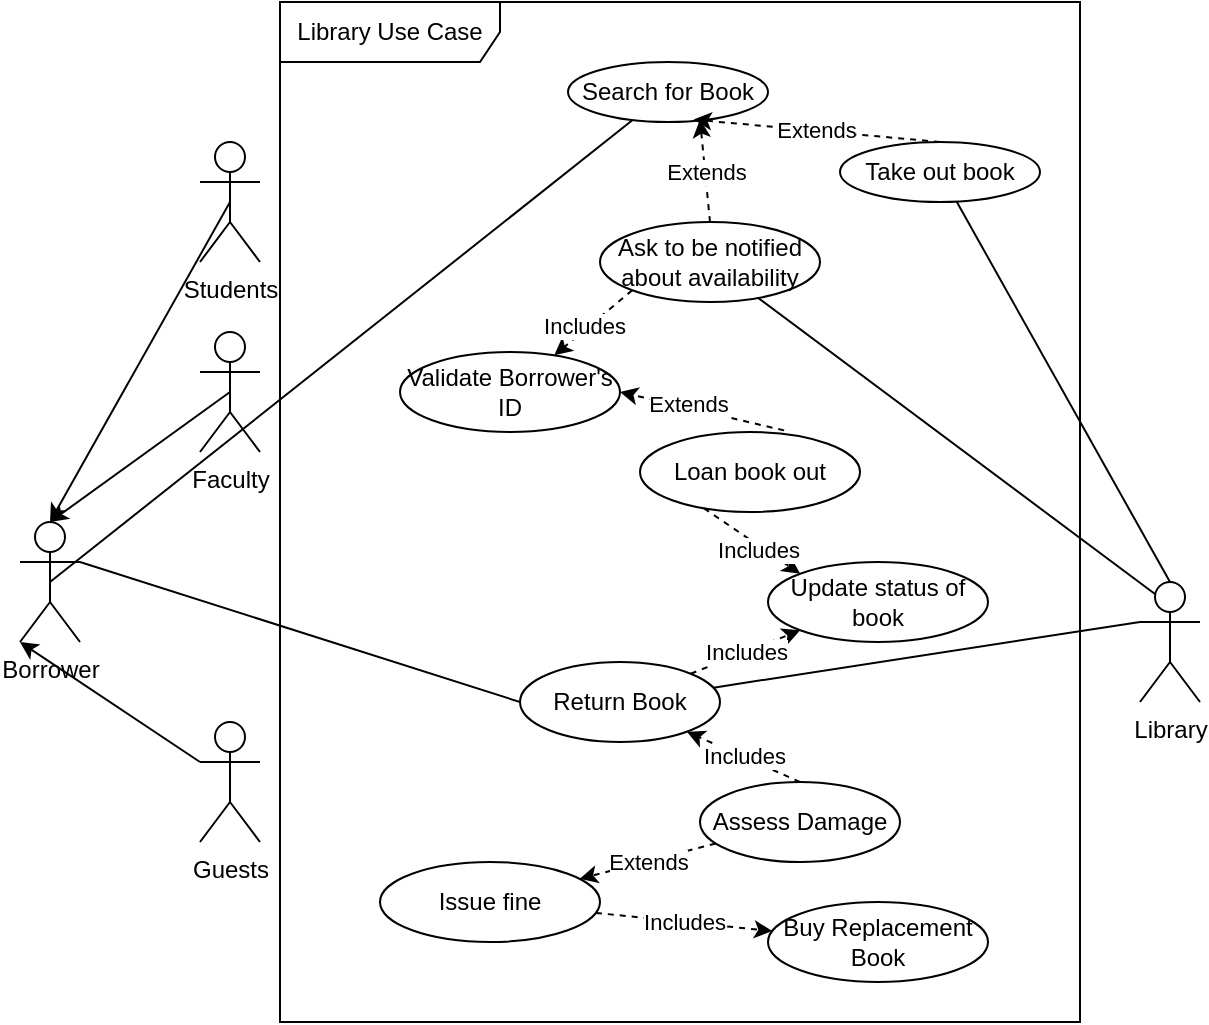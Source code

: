 <mxfile version="15.4.3" type="github">
  <diagram id="CJLYD50c7WR3yUztpVkI" name="Page-1">
    <mxGraphModel dx="1038" dy="1716" grid="1" gridSize="10" guides="1" tooltips="1" connect="1" arrows="1" fold="1" page="1" pageScale="1" pageWidth="827" pageHeight="1169" math="0" shadow="0">
      <root>
        <mxCell id="0" />
        <mxCell id="1" parent="0" />
        <mxCell id="Pf0OEINbJtdyYecqW06F-1" value="Library Use Case" style="shape=umlFrame;whiteSpace=wrap;html=1;width=110;height=30;" vertex="1" parent="1">
          <mxGeometry x="170" y="-20" width="400" height="510" as="geometry" />
        </mxCell>
        <mxCell id="Pf0OEINbJtdyYecqW06F-13" style="edgeStyle=none;rounded=0;orthogonalLoop=1;jettySize=auto;html=1;exitX=0.5;exitY=0.5;exitDx=0;exitDy=0;exitPerimeter=0;endArrow=none;endFill=0;" edge="1" parent="1" source="Pf0OEINbJtdyYecqW06F-2" target="Pf0OEINbJtdyYecqW06F-12">
          <mxGeometry relative="1" as="geometry" />
        </mxCell>
        <mxCell id="Pf0OEINbJtdyYecqW06F-34" style="edgeStyle=none;rounded=0;orthogonalLoop=1;jettySize=auto;html=1;exitX=1;exitY=0.333;exitDx=0;exitDy=0;exitPerimeter=0;entryX=0;entryY=0.5;entryDx=0;entryDy=0;startArrow=none;startFill=0;endArrow=none;endFill=0;" edge="1" parent="1" source="Pf0OEINbJtdyYecqW06F-2" target="Pf0OEINbJtdyYecqW06F-32">
          <mxGeometry relative="1" as="geometry" />
        </mxCell>
        <mxCell id="Pf0OEINbJtdyYecqW06F-2" value="Borrower" style="shape=umlActor;verticalLabelPosition=bottom;verticalAlign=top;html=1;" vertex="1" parent="1">
          <mxGeometry x="40" y="240" width="30" height="60" as="geometry" />
        </mxCell>
        <mxCell id="Pf0OEINbJtdyYecqW06F-8" style="edgeStyle=none;rounded=0;orthogonalLoop=1;jettySize=auto;html=1;exitX=0.5;exitY=0.5;exitDx=0;exitDy=0;exitPerimeter=0;entryX=0.5;entryY=0;entryDx=0;entryDy=0;entryPerimeter=0;" edge="1" parent="1" source="Pf0OEINbJtdyYecqW06F-3" target="Pf0OEINbJtdyYecqW06F-2">
          <mxGeometry relative="1" as="geometry" />
        </mxCell>
        <mxCell id="Pf0OEINbJtdyYecqW06F-3" value="Students" style="shape=umlActor;verticalLabelPosition=bottom;verticalAlign=top;html=1;" vertex="1" parent="1">
          <mxGeometry x="130" y="50" width="30" height="60" as="geometry" />
        </mxCell>
        <mxCell id="Pf0OEINbJtdyYecqW06F-6" style="rounded=0;orthogonalLoop=1;jettySize=auto;html=1;exitX=0;exitY=0.333;exitDx=0;exitDy=0;exitPerimeter=0;entryX=0;entryY=1;entryDx=0;entryDy=0;entryPerimeter=0;" edge="1" parent="1" source="Pf0OEINbJtdyYecqW06F-4" target="Pf0OEINbJtdyYecqW06F-2">
          <mxGeometry relative="1" as="geometry" />
        </mxCell>
        <mxCell id="Pf0OEINbJtdyYecqW06F-4" value="Guests" style="shape=umlActor;verticalLabelPosition=bottom;verticalAlign=top;html=1;" vertex="1" parent="1">
          <mxGeometry x="130" y="340" width="30" height="60" as="geometry" />
        </mxCell>
        <mxCell id="Pf0OEINbJtdyYecqW06F-7" style="edgeStyle=none;rounded=0;orthogonalLoop=1;jettySize=auto;html=1;exitX=0.5;exitY=0.5;exitDx=0;exitDy=0;exitPerimeter=0;entryX=0.5;entryY=0;entryDx=0;entryDy=0;entryPerimeter=0;" edge="1" parent="1" source="Pf0OEINbJtdyYecqW06F-5" target="Pf0OEINbJtdyYecqW06F-2">
          <mxGeometry relative="1" as="geometry">
            <mxPoint x="70" y="250" as="targetPoint" />
          </mxGeometry>
        </mxCell>
        <mxCell id="Pf0OEINbJtdyYecqW06F-5" value="Faculty" style="shape=umlActor;verticalLabelPosition=bottom;verticalAlign=top;html=1;" vertex="1" parent="1">
          <mxGeometry x="130" y="145" width="30" height="60" as="geometry" />
        </mxCell>
        <mxCell id="Pf0OEINbJtdyYecqW06F-12" value="Search for Book" style="ellipse;whiteSpace=wrap;html=1;" vertex="1" parent="1">
          <mxGeometry x="314" y="10" width="100" height="30" as="geometry" />
        </mxCell>
        <mxCell id="Pf0OEINbJtdyYecqW06F-21" style="edgeStyle=none;rounded=0;orthogonalLoop=1;jettySize=auto;html=1;exitX=0.5;exitY=0;exitDx=0;exitDy=0;exitPerimeter=0;endArrow=none;endFill=0;" edge="1" parent="1" source="Pf0OEINbJtdyYecqW06F-14" target="Pf0OEINbJtdyYecqW06F-17">
          <mxGeometry relative="1" as="geometry" />
        </mxCell>
        <mxCell id="Pf0OEINbJtdyYecqW06F-22" style="edgeStyle=none;rounded=0;orthogonalLoop=1;jettySize=auto;html=1;endArrow=none;endFill=0;exitX=0.25;exitY=0.1;exitDx=0;exitDy=0;exitPerimeter=0;" edge="1" parent="1" source="Pf0OEINbJtdyYecqW06F-14" target="Pf0OEINbJtdyYecqW06F-18">
          <mxGeometry relative="1" as="geometry">
            <mxPoint x="600" y="260" as="sourcePoint" />
          </mxGeometry>
        </mxCell>
        <mxCell id="Pf0OEINbJtdyYecqW06F-33" style="edgeStyle=none;rounded=0;orthogonalLoop=1;jettySize=auto;html=1;exitX=0;exitY=0.333;exitDx=0;exitDy=0;exitPerimeter=0;startArrow=none;startFill=0;endArrow=none;endFill=0;" edge="1" parent="1" source="Pf0OEINbJtdyYecqW06F-14" target="Pf0OEINbJtdyYecqW06F-32">
          <mxGeometry relative="1" as="geometry" />
        </mxCell>
        <mxCell id="Pf0OEINbJtdyYecqW06F-14" value="Library" style="shape=umlActor;verticalLabelPosition=bottom;verticalAlign=top;html=1;" vertex="1" parent="1">
          <mxGeometry x="600" y="270" width="30" height="60" as="geometry" />
        </mxCell>
        <mxCell id="Pf0OEINbJtdyYecqW06F-19" value="Extends" style="edgeStyle=none;rounded=0;orthogonalLoop=1;jettySize=auto;html=1;exitX=0.5;exitY=0;exitDx=0;exitDy=0;entryX=0.628;entryY=0.96;entryDx=0;entryDy=0;entryPerimeter=0;dashed=1;" edge="1" parent="1" source="Pf0OEINbJtdyYecqW06F-17" target="Pf0OEINbJtdyYecqW06F-12">
          <mxGeometry relative="1" as="geometry" />
        </mxCell>
        <mxCell id="Pf0OEINbJtdyYecqW06F-17" value="Take out book" style="ellipse;whiteSpace=wrap;html=1;" vertex="1" parent="1">
          <mxGeometry x="450" y="50" width="100" height="30" as="geometry" />
        </mxCell>
        <mxCell id="Pf0OEINbJtdyYecqW06F-20" value="Extends" style="edgeStyle=none;rounded=0;orthogonalLoop=1;jettySize=auto;html=1;exitX=0.5;exitY=0;exitDx=0;exitDy=0;entryX=0.66;entryY=0.96;entryDx=0;entryDy=0;entryPerimeter=0;dashed=1;endArrow=classic;endFill=1;startArrow=none;startFill=0;" edge="1" parent="1" source="Pf0OEINbJtdyYecqW06F-18" target="Pf0OEINbJtdyYecqW06F-12">
          <mxGeometry relative="1" as="geometry" />
        </mxCell>
        <mxCell id="Pf0OEINbJtdyYecqW06F-18" value="Ask to be notified about availability" style="ellipse;whiteSpace=wrap;html=1;" vertex="1" parent="1">
          <mxGeometry x="330" y="90" width="110" height="40" as="geometry" />
        </mxCell>
        <mxCell id="Pf0OEINbJtdyYecqW06F-23" value="Loan book out" style="ellipse;whiteSpace=wrap;html=1;" vertex="1" parent="1">
          <mxGeometry x="350" y="195" width="110" height="40" as="geometry" />
        </mxCell>
        <mxCell id="Pf0OEINbJtdyYecqW06F-25" value="Extends" style="edgeStyle=none;rounded=0;orthogonalLoop=1;jettySize=auto;html=1;exitX=0.655;exitY=-0.02;exitDx=0;exitDy=0;dashed=1;exitPerimeter=0;entryX=1;entryY=0.5;entryDx=0;entryDy=0;" edge="1" parent="1" source="Pf0OEINbJtdyYecqW06F-23" target="Pf0OEINbJtdyYecqW06F-27">
          <mxGeometry x="0.171" y="-2" relative="1" as="geometry">
            <mxPoint x="507.2" y="248.1" as="sourcePoint" />
            <mxPoint x="360.0" y="221.9" as="targetPoint" />
            <mxPoint as="offset" />
          </mxGeometry>
        </mxCell>
        <mxCell id="Pf0OEINbJtdyYecqW06F-27" value="Validate Borrower&#39;s ID" style="ellipse;whiteSpace=wrap;html=1;" vertex="1" parent="1">
          <mxGeometry x="230" y="155" width="110" height="40" as="geometry" />
        </mxCell>
        <mxCell id="Pf0OEINbJtdyYecqW06F-28" value="Includes" style="edgeStyle=none;rounded=0;orthogonalLoop=1;jettySize=auto;html=1;exitX=0;exitY=1;exitDx=0;exitDy=0;dashed=1;" edge="1" parent="1" source="Pf0OEINbJtdyYecqW06F-18" target="Pf0OEINbJtdyYecqW06F-27">
          <mxGeometry x="0.171" y="-2" relative="1" as="geometry">
            <mxPoint x="365.61" y="220.0" as="sourcePoint" />
            <mxPoint x="280.002" y="430.8" as="targetPoint" />
            <mxPoint as="offset" />
          </mxGeometry>
        </mxCell>
        <mxCell id="Pf0OEINbJtdyYecqW06F-30" value="Update status of book" style="ellipse;whiteSpace=wrap;html=1;" vertex="1" parent="1">
          <mxGeometry x="414" y="260" width="110" height="40" as="geometry" />
        </mxCell>
        <mxCell id="Pf0OEINbJtdyYecqW06F-31" value="Includes" style="edgeStyle=none;rounded=0;orthogonalLoop=1;jettySize=auto;html=1;exitX=0.291;exitY=0.955;exitDx=0;exitDy=0;dashed=1;exitPerimeter=0;entryX=0;entryY=0;entryDx=0;entryDy=0;" edge="1" parent="1" source="Pf0OEINbJtdyYecqW06F-23" target="Pf0OEINbJtdyYecqW06F-30">
          <mxGeometry x="0.171" y="-2" relative="1" as="geometry">
            <mxPoint x="368.809" y="240.002" as="sourcePoint" />
            <mxPoint x="330.004" y="272.578" as="targetPoint" />
            <mxPoint as="offset" />
          </mxGeometry>
        </mxCell>
        <mxCell id="Pf0OEINbJtdyYecqW06F-35" value="Includes" style="edgeStyle=none;rounded=0;orthogonalLoop=1;jettySize=auto;html=1;exitX=1;exitY=0;exitDx=0;exitDy=0;entryX=0;entryY=1;entryDx=0;entryDy=0;startArrow=none;startFill=0;endArrow=classic;endFill=1;dashed=1;" edge="1" parent="1" source="Pf0OEINbJtdyYecqW06F-32" target="Pf0OEINbJtdyYecqW06F-30">
          <mxGeometry relative="1" as="geometry" />
        </mxCell>
        <mxCell id="Pf0OEINbJtdyYecqW06F-32" value="Return Book" style="ellipse;whiteSpace=wrap;html=1;" vertex="1" parent="1">
          <mxGeometry x="290" y="310" width="100" height="40" as="geometry" />
        </mxCell>
        <mxCell id="Pf0OEINbJtdyYecqW06F-38" value="Includes" style="edgeStyle=none;rounded=0;orthogonalLoop=1;jettySize=auto;html=1;exitX=0.5;exitY=0;exitDx=0;exitDy=0;dashed=1;startArrow=none;startFill=0;endArrow=classic;endFill=1;" edge="1" parent="1" source="Pf0OEINbJtdyYecqW06F-36" target="Pf0OEINbJtdyYecqW06F-32">
          <mxGeometry relative="1" as="geometry" />
        </mxCell>
        <mxCell id="Pf0OEINbJtdyYecqW06F-41" value="Extends" style="edgeStyle=none;rounded=0;orthogonalLoop=1;jettySize=auto;html=1;dashed=1;startArrow=none;startFill=0;endArrow=classic;endFill=1;" edge="1" parent="1" source="Pf0OEINbJtdyYecqW06F-36" target="Pf0OEINbJtdyYecqW06F-39">
          <mxGeometry relative="1" as="geometry" />
        </mxCell>
        <mxCell id="Pf0OEINbJtdyYecqW06F-36" value="Assess Damage" style="ellipse;whiteSpace=wrap;html=1;" vertex="1" parent="1">
          <mxGeometry x="380" y="370" width="100" height="40" as="geometry" />
        </mxCell>
        <mxCell id="Pf0OEINbJtdyYecqW06F-43" value="Includes" style="edgeStyle=none;rounded=0;orthogonalLoop=1;jettySize=auto;html=1;dashed=1;startArrow=none;startFill=0;endArrow=classic;endFill=1;" edge="1" parent="1" source="Pf0OEINbJtdyYecqW06F-39" target="Pf0OEINbJtdyYecqW06F-42">
          <mxGeometry relative="1" as="geometry" />
        </mxCell>
        <mxCell id="Pf0OEINbJtdyYecqW06F-39" value="Issue fine" style="ellipse;whiteSpace=wrap;html=1;" vertex="1" parent="1">
          <mxGeometry x="220" y="410" width="110" height="40" as="geometry" />
        </mxCell>
        <mxCell id="Pf0OEINbJtdyYecqW06F-42" value="Buy Replacement Book" style="ellipse;whiteSpace=wrap;html=1;" vertex="1" parent="1">
          <mxGeometry x="414" y="430" width="110" height="40" as="geometry" />
        </mxCell>
      </root>
    </mxGraphModel>
  </diagram>
</mxfile>
